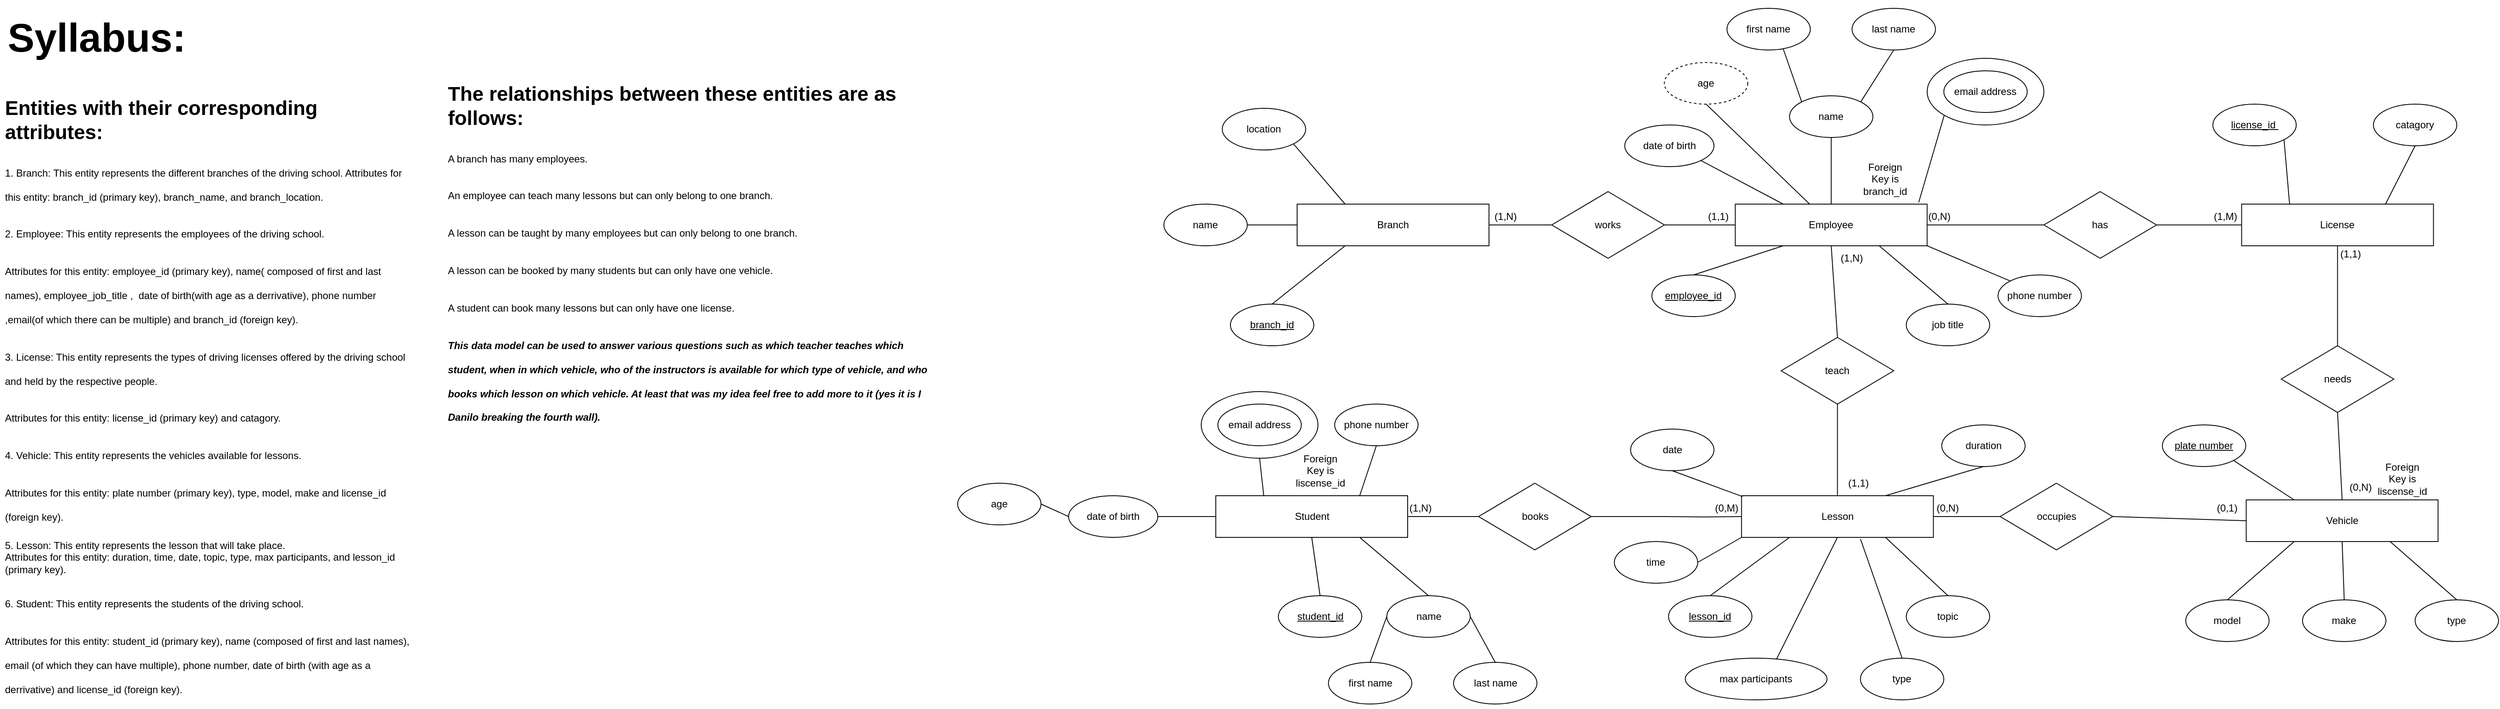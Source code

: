 <mxfile version="22.0.2" type="device">
  <diagram id="R2lEEEUBdFMjLlhIrx00" name="Page-1">
    <mxGraphModel dx="5250" dy="3105" grid="1" gridSize="10" guides="1" tooltips="1" connect="1" arrows="1" fold="1" page="1" pageScale="1" pageWidth="1100" pageHeight="850" math="0" shadow="0" extFonts="Permanent Marker^https://fonts.googleapis.com/css?family=Permanent+Marker">
      <root>
        <mxCell id="0" />
        <mxCell id="1" parent="0" />
        <mxCell id="PbmmIJs7A0wYKSqM8QZ1-18" value="&lt;h1 style=&quot;&quot;&gt;&lt;span style=&quot;background-color: initial;&quot;&gt;&lt;font style=&quot;font-size: 24px;&quot;&gt;Entities with their corresponding attributes:&lt;/font&gt;&lt;/span&gt;&lt;br&gt;&lt;/h1&gt;&lt;h1&gt;&lt;span style=&quot;font-size: 12px; font-weight: 400;&quot;&gt;1.&lt;span style=&quot;&quot;&gt; &lt;/span&gt;Branch: This entity represents the different branches of the driving school. Attributes for this entity: branch_id (primary key), branch_name, and branch_location.&lt;/span&gt;&lt;/h1&gt;&lt;h1&gt;&lt;span style=&quot;font-size: 12px; font-weight: 400;&quot;&gt;2.&lt;span style=&quot;&quot;&gt; &lt;/span&gt;Employee: This entity represents the employees of the driving school.&amp;nbsp;&lt;/span&gt;&lt;/h1&gt;&lt;h1&gt;&lt;span style=&quot;font-size: 12px; font-weight: 400;&quot;&gt;Attributes for this entity: employee_id (primary key), name( composed of first and last names), employee_job_title ,&amp;nbsp; date of birth(with age as a derrivative), phone number ,email(of which there can be multiple) and branch_id (foreign key).&lt;/span&gt;&lt;/h1&gt;&lt;h1&gt;&lt;span style=&quot;font-size: 12px; font-weight: 400;&quot;&gt;3.&lt;span style=&quot;&quot;&gt; &lt;/span&gt;License: This entity represents the types of driving licenses offered by the driving school and held by the respective people.&amp;nbsp;&lt;/span&gt;&lt;/h1&gt;&lt;h1&gt;&lt;span style=&quot;font-size: 12px; font-weight: 400;&quot;&gt;Attributes for this entity: license_id (primary key) and catagory.&lt;/span&gt;&lt;/h1&gt;&lt;h1&gt;&lt;span style=&quot;font-size: 12px; font-weight: 400;&quot;&gt;4.&lt;span style=&quot;&quot;&gt; &lt;/span&gt;Vehicle: This entity represents the vehicles available for lessons.&amp;nbsp;&lt;/span&gt;&lt;/h1&gt;&lt;h1&gt;&lt;span style=&quot;font-size: 12px; font-weight: 400;&quot;&gt;Attributes for this entity: plate number (primary key), type, model, make and license_id (foreign key).&lt;/span&gt;&lt;/h1&gt;&lt;div&gt;&lt;span style=&quot;font-size: 12px; font-weight: 400;&quot;&gt;5. Lesson: This entity represents the lesson that will take place.&lt;/span&gt;&lt;/div&gt;&lt;div&gt;&lt;span style=&quot;font-size: 12px; font-weight: 400;&quot;&gt;Attributes for this entity: duration, time, date, topic, type, max participants, and lesson_id (primary key).&amp;nbsp;&lt;/span&gt;&lt;/div&gt;&lt;h1&gt;&lt;span style=&quot;font-size: 12px; font-weight: 400;&quot;&gt;6.&lt;span style=&quot;&quot;&gt; &lt;/span&gt;Student: This entity represents the students of the driving school.&amp;nbsp;&lt;/span&gt;&lt;/h1&gt;&lt;h1&gt;&lt;span style=&quot;font-size: 12px; font-weight: 400;&quot;&gt;Attributes for this entity: student_id (primary key), name (composed of first and last names), email (of which they can have multiple), phone number, date of birth (with age as a derrivative) and license_id (foreign key).&lt;/span&gt;&lt;/h1&gt;" style="text;html=1;strokeColor=none;fillColor=none;spacing=5;spacingTop=-20;whiteSpace=wrap;overflow=hidden;rounded=0;" parent="1" vertex="1">
          <mxGeometry x="32.5" y="110" width="497.5" height="740" as="geometry" />
        </mxCell>
        <mxCell id="PbmmIJs7A0wYKSqM8QZ1-19" value="&lt;h1 style=&quot;text-align: left;&quot;&gt;The relationships between these entities are as follows:&lt;/h1&gt;&lt;h1 style=&quot;text-align: left;&quot;&gt;&lt;span style=&quot;font-size: 12px; font-weight: 400;&quot;&gt;A branch has many employees.&lt;/span&gt;&lt;/h1&gt;&lt;h1 style=&quot;text-align: left;&quot;&gt;&lt;span style=&quot;font-size: 12px; font-weight: 400;&quot;&gt;An employee can teach many lessons but can only belong to one branch.&lt;/span&gt;&lt;/h1&gt;&lt;h1 style=&quot;text-align: left;&quot;&gt;&lt;span style=&quot;font-size: 12px; font-weight: 400;&quot;&gt;A lesson can be taught by many employees but can only belong to one branch.&lt;/span&gt;&lt;/h1&gt;&lt;h1 style=&quot;text-align: left;&quot;&gt;&lt;span style=&quot;font-size: 12px; font-weight: 400;&quot;&gt;A lesson can be booked by many students but can only have one vehicle.&lt;/span&gt;&lt;/h1&gt;&lt;h1 style=&quot;text-align: left;&quot;&gt;&lt;span style=&quot;font-size: 12px; font-weight: 400;&quot;&gt;A student can book many lessons but can only have one license.&lt;/span&gt;&lt;/h1&gt;&lt;h1 style=&quot;text-align: left;&quot;&gt;&lt;span style=&quot;font-size: 12px;&quot;&gt;&lt;i&gt;This data model can be used to answer various questions such as which teacher teaches which student, when in which vehicle, who of the instructors is available for which type of vehicle, and who books which lesson on which vehicle. At least that was my idea feel free to add more to it (yes it is I Danilo breaking the fourth wall).&lt;/i&gt;&lt;/span&gt;&lt;/h1&gt;" style="text;html=1;strokeColor=none;fillColor=none;align=center;verticalAlign=middle;whiteSpace=wrap;rounded=0;" parent="1" vertex="1">
          <mxGeometry x="567.5" y="80" width="580" height="450" as="geometry" />
        </mxCell>
        <mxCell id="PbmmIJs7A0wYKSqM8QZ1-20" value="&lt;h1 style=&quot;text-align: left;&quot;&gt;&lt;font style=&quot;font-size: 48px;&quot;&gt;Syllabus:&lt;/font&gt;&lt;/h1&gt;" style="text;html=1;strokeColor=none;fillColor=none;align=center;verticalAlign=middle;whiteSpace=wrap;rounded=0;" parent="1" vertex="1">
          <mxGeometry x="32.5" y="10" width="230" height="70" as="geometry" />
        </mxCell>
        <mxCell id="Eazdyq1h2dUuFc-zY29B-1" value="&lt;u&gt;branch_id&lt;/u&gt;" style="ellipse;whiteSpace=wrap;html=1;" vertex="1" parent="1">
          <mxGeometry x="1507" y="365" width="100" height="50" as="geometry" />
        </mxCell>
        <mxCell id="Eazdyq1h2dUuFc-zY29B-2" style="rounded=0;orthogonalLoop=1;jettySize=auto;html=1;exitX=0.25;exitY=1;exitDx=0;exitDy=0;entryX=0.5;entryY=0;entryDx=0;entryDy=0;endArrow=none;endFill=0;" edge="1" parent="1" source="Eazdyq1h2dUuFc-zY29B-3" target="Eazdyq1h2dUuFc-zY29B-1">
          <mxGeometry relative="1" as="geometry" />
        </mxCell>
        <mxCell id="Eazdyq1h2dUuFc-zY29B-3" value="Branch" style="rounded=0;whiteSpace=wrap;html=1;" vertex="1" parent="1">
          <mxGeometry x="1587" y="245" width="230" height="50" as="geometry" />
        </mxCell>
        <mxCell id="Eazdyq1h2dUuFc-zY29B-4" style="rounded=0;orthogonalLoop=1;jettySize=auto;html=1;exitX=1;exitY=0.5;exitDx=0;exitDy=0;endArrow=none;endFill=0;" edge="1" parent="1" source="Eazdyq1h2dUuFc-zY29B-5">
          <mxGeometry relative="1" as="geometry">
            <mxPoint x="1587.25" y="270" as="targetPoint" />
          </mxGeometry>
        </mxCell>
        <mxCell id="Eazdyq1h2dUuFc-zY29B-5" value="name" style="ellipse;whiteSpace=wrap;html=1;" vertex="1" parent="1">
          <mxGeometry x="1427.25" y="245" width="100" height="50" as="geometry" />
        </mxCell>
        <mxCell id="Eazdyq1h2dUuFc-zY29B-6" style="rounded=0;orthogonalLoop=1;jettySize=auto;html=1;exitX=1;exitY=1;exitDx=0;exitDy=0;entryX=0.25;entryY=0;entryDx=0;entryDy=0;endArrow=none;endFill=0;" edge="1" parent="1" source="Eazdyq1h2dUuFc-zY29B-7" target="Eazdyq1h2dUuFc-zY29B-3">
          <mxGeometry relative="1" as="geometry" />
        </mxCell>
        <mxCell id="Eazdyq1h2dUuFc-zY29B-7" value="location" style="ellipse;whiteSpace=wrap;html=1;" vertex="1" parent="1">
          <mxGeometry x="1497.25" y="130" width="100" height="50" as="geometry" />
        </mxCell>
        <mxCell id="Eazdyq1h2dUuFc-zY29B-8" style="edgeStyle=orthogonalEdgeStyle;rounded=0;orthogonalLoop=1;jettySize=auto;html=1;entryX=1;entryY=0.5;entryDx=0;entryDy=0;endArrow=none;endFill=0;exitX=0;exitY=0.5;exitDx=0;exitDy=0;" edge="1" parent="1" target="Eazdyq1h2dUuFc-zY29B-3" source="Eazdyq1h2dUuFc-zY29B-10">
          <mxGeometry relative="1" as="geometry">
            <mxPoint x="1877.25" y="280" as="sourcePoint" />
          </mxGeometry>
        </mxCell>
        <mxCell id="Eazdyq1h2dUuFc-zY29B-9" value="(1,N)" style="text;html=1;strokeColor=none;fillColor=none;align=center;verticalAlign=middle;whiteSpace=wrap;rounded=0;" vertex="1" parent="1">
          <mxGeometry x="1807" y="245" width="60" height="30" as="geometry" />
        </mxCell>
        <mxCell id="Eazdyq1h2dUuFc-zY29B-10" value="works" style="rhombus;whiteSpace=wrap;html=1;" vertex="1" parent="1">
          <mxGeometry x="1892.25" y="230" width="135" height="80" as="geometry" />
        </mxCell>
        <mxCell id="Eazdyq1h2dUuFc-zY29B-13" value="&lt;u&gt;employee_id&lt;/u&gt;" style="ellipse;whiteSpace=wrap;html=1;" vertex="1" parent="1">
          <mxGeometry x="2012.25" y="330" width="100" height="50" as="geometry" />
        </mxCell>
        <mxCell id="Eazdyq1h2dUuFc-zY29B-14" style="rounded=0;orthogonalLoop=1;jettySize=auto;html=1;exitX=0.25;exitY=1;exitDx=0;exitDy=0;entryX=0.5;entryY=0;entryDx=0;entryDy=0;endArrow=none;endFill=0;" edge="1" parent="1" source="Eazdyq1h2dUuFc-zY29B-15" target="Eazdyq1h2dUuFc-zY29B-13">
          <mxGeometry relative="1" as="geometry" />
        </mxCell>
        <mxCell id="Eazdyq1h2dUuFc-zY29B-39" style="edgeStyle=orthogonalEdgeStyle;rounded=0;orthogonalLoop=1;jettySize=auto;html=1;exitX=1;exitY=0.5;exitDx=0;exitDy=0;entryX=0;entryY=0.5;entryDx=0;entryDy=0;endArrow=none;endFill=0;" edge="1" parent="1" source="Eazdyq1h2dUuFc-zY29B-15" target="Eazdyq1h2dUuFc-zY29B-38">
          <mxGeometry relative="1" as="geometry" />
        </mxCell>
        <mxCell id="Eazdyq1h2dUuFc-zY29B-15" value="Employee" style="rounded=0;whiteSpace=wrap;html=1;" vertex="1" parent="1">
          <mxGeometry x="2112.25" y="245" width="230" height="50" as="geometry" />
        </mxCell>
        <mxCell id="Eazdyq1h2dUuFc-zY29B-16" style="rounded=0;orthogonalLoop=1;jettySize=auto;html=1;exitX=0.5;exitY=0;exitDx=0;exitDy=0;endArrow=none;endFill=0;" edge="1" parent="1" source="Eazdyq1h2dUuFc-zY29B-17">
          <mxGeometry relative="1" as="geometry">
            <mxPoint x="2227.25" y="245" as="targetPoint" />
          </mxGeometry>
        </mxCell>
        <mxCell id="Eazdyq1h2dUuFc-zY29B-17" value="name" style="ellipse;whiteSpace=wrap;html=1;" vertex="1" parent="1">
          <mxGeometry x="2177.25" y="115" width="100" height="50" as="geometry" />
        </mxCell>
        <mxCell id="Eazdyq1h2dUuFc-zY29B-18" style="rounded=0;orthogonalLoop=1;jettySize=auto;html=1;exitX=0.5;exitY=0;exitDx=0;exitDy=0;entryX=0.75;entryY=1;entryDx=0;entryDy=0;endArrow=none;endFill=0;" edge="1" parent="1" source="Eazdyq1h2dUuFc-zY29B-19" target="Eazdyq1h2dUuFc-zY29B-15">
          <mxGeometry relative="1" as="geometry" />
        </mxCell>
        <mxCell id="Eazdyq1h2dUuFc-zY29B-19" value="job title" style="ellipse;whiteSpace=wrap;html=1;" vertex="1" parent="1">
          <mxGeometry x="2317.25" y="365" width="100" height="50" as="geometry" />
        </mxCell>
        <mxCell id="Eazdyq1h2dUuFc-zY29B-20" value="Foreign Key is branch_id" style="text;html=1;strokeColor=none;fillColor=none;align=center;verticalAlign=middle;whiteSpace=wrap;rounded=0;" vertex="1" parent="1">
          <mxGeometry x="2262.25" y="200" width="60" height="30" as="geometry" />
        </mxCell>
        <mxCell id="Eazdyq1h2dUuFc-zY29B-21" style="edgeStyle=orthogonalEdgeStyle;rounded=0;orthogonalLoop=1;jettySize=auto;html=1;exitX=1;exitY=0.5;exitDx=0;exitDy=0;entryX=0;entryY=0.5;entryDx=0;entryDy=0;endArrow=none;endFill=0;" edge="1" parent="1" target="Eazdyq1h2dUuFc-zY29B-15" source="Eazdyq1h2dUuFc-zY29B-10">
          <mxGeometry relative="1" as="geometry">
            <mxPoint x="2032.75" y="270" as="sourcePoint" />
          </mxGeometry>
        </mxCell>
        <mxCell id="Eazdyq1h2dUuFc-zY29B-22" value="(1,1)" style="text;html=1;strokeColor=none;fillColor=none;align=center;verticalAlign=middle;whiteSpace=wrap;rounded=0;" vertex="1" parent="1">
          <mxGeometry x="2062.25" y="245" width="60" height="30" as="geometry" />
        </mxCell>
        <mxCell id="Eazdyq1h2dUuFc-zY29B-23" value="(1,N)" style="text;html=1;strokeColor=none;fillColor=none;align=center;verticalAlign=middle;whiteSpace=wrap;rounded=0;" vertex="1" parent="1">
          <mxGeometry x="2222.25" y="295" width="60" height="30" as="geometry" />
        </mxCell>
        <mxCell id="Eazdyq1h2dUuFc-zY29B-24" style="rounded=0;orthogonalLoop=1;jettySize=auto;html=1;exitX=1;exitY=0;exitDx=0;exitDy=0;entryX=0.5;entryY=1;entryDx=0;entryDy=0;endArrow=none;endFill=0;" edge="1" parent="1" source="Eazdyq1h2dUuFc-zY29B-17" target="Eazdyq1h2dUuFc-zY29B-25">
          <mxGeometry relative="1" as="geometry">
            <mxPoint x="2272.75" y="-45" as="targetPoint" />
          </mxGeometry>
        </mxCell>
        <mxCell id="Eazdyq1h2dUuFc-zY29B-25" value="last name" style="ellipse;whiteSpace=wrap;html=1;" vertex="1" parent="1">
          <mxGeometry x="2252.25" y="10" width="100" height="50" as="geometry" />
        </mxCell>
        <mxCell id="Eazdyq1h2dUuFc-zY29B-26" style="rounded=0;orthogonalLoop=1;jettySize=auto;html=1;entryX=0;entryY=0;entryDx=0;entryDy=0;endArrow=none;endFill=0;exitX=0.676;exitY=0.98;exitDx=0;exitDy=0;exitPerimeter=0;" edge="1" parent="1" source="Eazdyq1h2dUuFc-zY29B-27" target="Eazdyq1h2dUuFc-zY29B-17">
          <mxGeometry relative="1" as="geometry">
            <mxPoint x="2172.75" y="-45" as="targetPoint" />
            <mxPoint x="2169.75" y="65" as="sourcePoint" />
          </mxGeometry>
        </mxCell>
        <mxCell id="Eazdyq1h2dUuFc-zY29B-27" value="first name" style="ellipse;whiteSpace=wrap;html=1;" vertex="1" parent="1">
          <mxGeometry x="2102.25" y="10" width="100" height="50" as="geometry" />
        </mxCell>
        <mxCell id="Eazdyq1h2dUuFc-zY29B-28" value="email address" style="ellipse;whiteSpace=wrap;html=1;" vertex="1" parent="1">
          <mxGeometry x="2342.25" y="70" width="140" height="80" as="geometry" />
        </mxCell>
        <mxCell id="Eazdyq1h2dUuFc-zY29B-113" style="rounded=0;orthogonalLoop=1;jettySize=auto;html=1;exitX=0;exitY=0;exitDx=0;exitDy=0;entryX=1;entryY=1;entryDx=0;entryDy=0;endArrow=none;endFill=0;" edge="1" parent="1" source="Eazdyq1h2dUuFc-zY29B-30" target="Eazdyq1h2dUuFc-zY29B-15">
          <mxGeometry relative="1" as="geometry" />
        </mxCell>
        <mxCell id="Eazdyq1h2dUuFc-zY29B-30" value="phone number" style="ellipse;whiteSpace=wrap;html=1;" vertex="1" parent="1">
          <mxGeometry x="2427.25" y="330" width="100" height="50" as="geometry" />
        </mxCell>
        <mxCell id="Eazdyq1h2dUuFc-zY29B-31" value="email address" style="ellipse;whiteSpace=wrap;html=1;" vertex="1" parent="1">
          <mxGeometry x="2362.25" y="85" width="100" height="50" as="geometry" />
        </mxCell>
        <mxCell id="Eazdyq1h2dUuFc-zY29B-32" style="rounded=0;orthogonalLoop=1;jettySize=auto;html=1;exitX=0;exitY=1;exitDx=0;exitDy=0;entryX=0.956;entryY=-0.04;entryDx=0;entryDy=0;entryPerimeter=0;endArrow=none;endFill=0;" edge="1" parent="1" source="Eazdyq1h2dUuFc-zY29B-28" target="Eazdyq1h2dUuFc-zY29B-15">
          <mxGeometry relative="1" as="geometry" />
        </mxCell>
        <mxCell id="Eazdyq1h2dUuFc-zY29B-33" style="rounded=0;orthogonalLoop=1;jettySize=auto;html=1;exitX=0.25;exitY=0;exitDx=0;exitDy=0;entryX=1;entryY=1;entryDx=0;entryDy=0;endArrow=none;endFill=0;" edge="1" parent="1" source="Eazdyq1h2dUuFc-zY29B-15" target="Eazdyq1h2dUuFc-zY29B-34">
          <mxGeometry relative="1" as="geometry">
            <mxPoint x="2077.25" y="-15" as="targetPoint" />
          </mxGeometry>
        </mxCell>
        <mxCell id="Eazdyq1h2dUuFc-zY29B-34" value="date of birth" style="ellipse;whiteSpace=wrap;html=1;" vertex="1" parent="1">
          <mxGeometry x="1979.75" y="150" width="107" height="50" as="geometry" />
        </mxCell>
        <mxCell id="Eazdyq1h2dUuFc-zY29B-35" style="rounded=0;orthogonalLoop=1;jettySize=auto;html=1;exitX=0.5;exitY=1;exitDx=0;exitDy=0;endArrow=none;endFill=0;" edge="1" parent="1" source="Eazdyq1h2dUuFc-zY29B-36" target="Eazdyq1h2dUuFc-zY29B-15">
          <mxGeometry relative="1" as="geometry" />
        </mxCell>
        <mxCell id="Eazdyq1h2dUuFc-zY29B-36" value="age" style="ellipse;whiteSpace=wrap;html=1;dashed=1;" vertex="1" parent="1">
          <mxGeometry x="2027.25" y="75" width="100" height="50" as="geometry" />
        </mxCell>
        <mxCell id="Eazdyq1h2dUuFc-zY29B-38" value="has" style="rhombus;whiteSpace=wrap;html=1;" vertex="1" parent="1">
          <mxGeometry x="2482.25" y="230" width="135" height="80" as="geometry" />
        </mxCell>
        <mxCell id="Eazdyq1h2dUuFc-zY29B-40" value="(0,N)" style="text;html=1;strokeColor=none;fillColor=none;align=center;verticalAlign=middle;whiteSpace=wrap;rounded=0;" vertex="1" parent="1">
          <mxGeometry x="2327.25" y="245" width="60" height="30" as="geometry" />
        </mxCell>
        <mxCell id="Eazdyq1h2dUuFc-zY29B-41" style="rounded=0;orthogonalLoop=1;jettySize=auto;html=1;exitX=1;exitY=1;exitDx=0;exitDy=0;entryX=0.25;entryY=0;entryDx=0;entryDy=0;endArrow=none;endFill=0;" edge="1" parent="1" source="Eazdyq1h2dUuFc-zY29B-42" target="Eazdyq1h2dUuFc-zY29B-43">
          <mxGeometry relative="1" as="geometry" />
        </mxCell>
        <mxCell id="Eazdyq1h2dUuFc-zY29B-42" value="&lt;u&gt;license_id&amp;nbsp;&lt;/u&gt;" style="ellipse;whiteSpace=wrap;html=1;" vertex="1" parent="1">
          <mxGeometry x="2684.75" y="125" width="100" height="50" as="geometry" />
        </mxCell>
        <mxCell id="Eazdyq1h2dUuFc-zY29B-45" style="rounded=0;orthogonalLoop=1;jettySize=auto;html=1;exitX=0;exitY=0.5;exitDx=0;exitDy=0;entryX=1;entryY=0.5;entryDx=0;entryDy=0;endArrow=none;endFill=0;" edge="1" parent="1" source="Eazdyq1h2dUuFc-zY29B-43" target="Eazdyq1h2dUuFc-zY29B-38">
          <mxGeometry relative="1" as="geometry" />
        </mxCell>
        <mxCell id="Eazdyq1h2dUuFc-zY29B-43" value="License" style="rounded=0;whiteSpace=wrap;html=1;" vertex="1" parent="1">
          <mxGeometry x="2719.25" y="245" width="230" height="50" as="geometry" />
        </mxCell>
        <mxCell id="Eazdyq1h2dUuFc-zY29B-46" style="rounded=0;orthogonalLoop=1;jettySize=auto;html=1;exitX=0.5;exitY=1;exitDx=0;exitDy=0;entryX=0.75;entryY=0;entryDx=0;entryDy=0;endArrow=none;endFill=0;" edge="1" parent="1" source="Eazdyq1h2dUuFc-zY29B-44" target="Eazdyq1h2dUuFc-zY29B-43">
          <mxGeometry relative="1" as="geometry" />
        </mxCell>
        <mxCell id="Eazdyq1h2dUuFc-zY29B-44" value="catagory" style="ellipse;whiteSpace=wrap;html=1;" vertex="1" parent="1">
          <mxGeometry x="2877.25" y="125" width="100" height="50" as="geometry" />
        </mxCell>
        <mxCell id="Eazdyq1h2dUuFc-zY29B-48" style="edgeStyle=orthogonalEdgeStyle;rounded=0;orthogonalLoop=1;jettySize=auto;html=1;exitX=0.5;exitY=0;exitDx=0;exitDy=0;entryX=0.5;entryY=1;entryDx=0;entryDy=0;endArrow=none;endFill=0;" edge="1" parent="1" source="Eazdyq1h2dUuFc-zY29B-47" target="Eazdyq1h2dUuFc-zY29B-43">
          <mxGeometry relative="1" as="geometry" />
        </mxCell>
        <mxCell id="Eazdyq1h2dUuFc-zY29B-62" style="rounded=0;orthogonalLoop=1;jettySize=auto;html=1;exitX=0.5;exitY=1;exitDx=0;exitDy=0;entryX=0.5;entryY=0;entryDx=0;entryDy=0;endArrow=none;endFill=0;" edge="1" parent="1" source="Eazdyq1h2dUuFc-zY29B-47" target="Eazdyq1h2dUuFc-zY29B-53">
          <mxGeometry relative="1" as="geometry" />
        </mxCell>
        <mxCell id="Eazdyq1h2dUuFc-zY29B-47" value="needs" style="rhombus;whiteSpace=wrap;html=1;" vertex="1" parent="1">
          <mxGeometry x="2766.75" y="415" width="135" height="80" as="geometry" />
        </mxCell>
        <mxCell id="Eazdyq1h2dUuFc-zY29B-49" value="(1,M)" style="text;html=1;strokeColor=none;fillColor=none;align=center;verticalAlign=middle;whiteSpace=wrap;rounded=0;" vertex="1" parent="1">
          <mxGeometry x="2669.75" y="245" width="60" height="30" as="geometry" />
        </mxCell>
        <mxCell id="Eazdyq1h2dUuFc-zY29B-50" value="(1,1)" style="text;html=1;strokeColor=none;fillColor=none;align=center;verticalAlign=middle;whiteSpace=wrap;rounded=0;" vertex="1" parent="1">
          <mxGeometry x="2819.75" y="290" width="60" height="30" as="geometry" />
        </mxCell>
        <mxCell id="Eazdyq1h2dUuFc-zY29B-51" value="&lt;u&gt;plate number&lt;/u&gt;" style="ellipse;whiteSpace=wrap;html=1;" vertex="1" parent="1">
          <mxGeometry x="2624.25" y="510" width="100" height="50" as="geometry" />
        </mxCell>
        <mxCell id="Eazdyq1h2dUuFc-zY29B-53" value="Vehicle" style="rounded=0;whiteSpace=wrap;html=1;" vertex="1" parent="1">
          <mxGeometry x="2724.75" y="600" width="230" height="50" as="geometry" />
        </mxCell>
        <mxCell id="Eazdyq1h2dUuFc-zY29B-54" style="rounded=0;orthogonalLoop=1;jettySize=auto;html=1;exitX=0.5;exitY=0;exitDx=0;exitDy=0;entryX=0.75;entryY=1;entryDx=0;entryDy=0;endArrow=none;endFill=0;" edge="1" parent="1" source="Eazdyq1h2dUuFc-zY29B-55" target="Eazdyq1h2dUuFc-zY29B-53">
          <mxGeometry relative="1" as="geometry" />
        </mxCell>
        <mxCell id="Eazdyq1h2dUuFc-zY29B-55" value="type" style="ellipse;whiteSpace=wrap;html=1;" vertex="1" parent="1">
          <mxGeometry x="2927.25" y="720" width="100" height="50" as="geometry" />
        </mxCell>
        <mxCell id="Eazdyq1h2dUuFc-zY29B-56" value="Foreign Key is liscense_id" style="text;html=1;strokeColor=none;fillColor=none;align=center;verticalAlign=middle;whiteSpace=wrap;rounded=0;" vertex="1" parent="1">
          <mxGeometry x="2882.25" y="560" width="60" height="30" as="geometry" />
        </mxCell>
        <mxCell id="Eazdyq1h2dUuFc-zY29B-57" value="(0,N)" style="text;html=1;strokeColor=none;fillColor=none;align=center;verticalAlign=middle;whiteSpace=wrap;rounded=0;" vertex="1" parent="1">
          <mxGeometry x="2832.25" y="570" width="60" height="30" as="geometry" />
        </mxCell>
        <mxCell id="Eazdyq1h2dUuFc-zY29B-58" style="rounded=0;orthogonalLoop=1;jettySize=auto;html=1;exitX=0.5;exitY=0;exitDx=0;exitDy=0;entryX=0.5;entryY=1;entryDx=0;entryDy=0;endArrow=none;endFill=0;" edge="1" parent="1" source="Eazdyq1h2dUuFc-zY29B-59" target="Eazdyq1h2dUuFc-zY29B-53">
          <mxGeometry relative="1" as="geometry" />
        </mxCell>
        <mxCell id="Eazdyq1h2dUuFc-zY29B-59" value="make" style="ellipse;whiteSpace=wrap;html=1;" vertex="1" parent="1">
          <mxGeometry x="2792.25" y="720" width="100" height="50" as="geometry" />
        </mxCell>
        <mxCell id="Eazdyq1h2dUuFc-zY29B-60" style="rounded=0;orthogonalLoop=1;jettySize=auto;html=1;exitX=0.5;exitY=0;exitDx=0;exitDy=0;entryX=0.25;entryY=1;entryDx=0;entryDy=0;endArrow=none;endFill=0;" edge="1" parent="1" source="Eazdyq1h2dUuFc-zY29B-61" target="Eazdyq1h2dUuFc-zY29B-53">
          <mxGeometry relative="1" as="geometry" />
        </mxCell>
        <mxCell id="Eazdyq1h2dUuFc-zY29B-61" value="model" style="ellipse;whiteSpace=wrap;html=1;" vertex="1" parent="1">
          <mxGeometry x="2652.25" y="720" width="100" height="50" as="geometry" />
        </mxCell>
        <mxCell id="Eazdyq1h2dUuFc-zY29B-63" value="&lt;u&gt;student_id&lt;/u&gt;" style="ellipse;whiteSpace=wrap;html=1;" vertex="1" parent="1">
          <mxGeometry x="1564.5" y="715" width="100" height="50" as="geometry" />
        </mxCell>
        <mxCell id="Eazdyq1h2dUuFc-zY29B-64" style="rounded=0;orthogonalLoop=1;jettySize=auto;html=1;exitX=0.5;exitY=1;exitDx=0;exitDy=0;entryX=0.5;entryY=0;entryDx=0;entryDy=0;endArrow=none;endFill=0;" edge="1" parent="1" source="Eazdyq1h2dUuFc-zY29B-66" target="Eazdyq1h2dUuFc-zY29B-63">
          <mxGeometry relative="1" as="geometry" />
        </mxCell>
        <mxCell id="Eazdyq1h2dUuFc-zY29B-65" style="edgeStyle=orthogonalEdgeStyle;rounded=0;orthogonalLoop=1;jettySize=auto;html=1;exitX=1;exitY=0.5;exitDx=0;exitDy=0;entryX=0;entryY=0.5;entryDx=0;entryDy=0;endArrow=none;endFill=0;" edge="1" parent="1" source="Eazdyq1h2dUuFc-zY29B-66" target="Eazdyq1h2dUuFc-zY29B-71">
          <mxGeometry relative="1" as="geometry" />
        </mxCell>
        <mxCell id="Eazdyq1h2dUuFc-zY29B-66" value="Student" style="rounded=0;whiteSpace=wrap;html=1;" vertex="1" parent="1">
          <mxGeometry x="1489.5" y="595" width="230" height="50" as="geometry" />
        </mxCell>
        <mxCell id="Eazdyq1h2dUuFc-zY29B-67" style="rounded=0;orthogonalLoop=1;jettySize=auto;html=1;exitX=0.5;exitY=0;exitDx=0;exitDy=0;entryX=0.75;entryY=1;entryDx=0;entryDy=0;endArrow=none;endFill=0;" edge="1" parent="1" source="Eazdyq1h2dUuFc-zY29B-68" target="Eazdyq1h2dUuFc-zY29B-66">
          <mxGeometry relative="1" as="geometry" />
        </mxCell>
        <mxCell id="Eazdyq1h2dUuFc-zY29B-68" value="name" style="ellipse;whiteSpace=wrap;html=1;" vertex="1" parent="1">
          <mxGeometry x="1694.5" y="715" width="100" height="50" as="geometry" />
        </mxCell>
        <mxCell id="Eazdyq1h2dUuFc-zY29B-69" value="Foreign Key is liscense_id" style="text;html=1;strokeColor=none;fillColor=none;align=center;verticalAlign=middle;whiteSpace=wrap;rounded=0;" vertex="1" parent="1">
          <mxGeometry x="1584.5" y="550" width="60" height="30" as="geometry" />
        </mxCell>
        <mxCell id="Eazdyq1h2dUuFc-zY29B-70" style="edgeStyle=orthogonalEdgeStyle;rounded=0;orthogonalLoop=1;jettySize=auto;html=1;exitX=1;exitY=0.5;exitDx=0;exitDy=0;endArrow=none;endFill=0;" edge="1" parent="1" source="Eazdyq1h2dUuFc-zY29B-71">
          <mxGeometry relative="1" as="geometry">
            <mxPoint x="2032.25" y="620" as="targetPoint" />
          </mxGeometry>
        </mxCell>
        <mxCell id="Eazdyq1h2dUuFc-zY29B-71" value="books" style="rhombus;whiteSpace=wrap;html=1;" vertex="1" parent="1">
          <mxGeometry x="1804.5" y="580" width="135" height="80" as="geometry" />
        </mxCell>
        <mxCell id="Eazdyq1h2dUuFc-zY29B-73" value="(1,N)" style="text;html=1;strokeColor=none;fillColor=none;align=center;verticalAlign=middle;whiteSpace=wrap;rounded=0;" vertex="1" parent="1">
          <mxGeometry x="1704.5" y="595" width="60" height="30" as="geometry" />
        </mxCell>
        <mxCell id="Eazdyq1h2dUuFc-zY29B-76" style="rounded=0;orthogonalLoop=1;jettySize=auto;html=1;exitX=0.5;exitY=0;exitDx=0;exitDy=0;entryX=1;entryY=0.5;entryDx=0;entryDy=0;endArrow=none;endFill=0;" edge="1" parent="1" source="Eazdyq1h2dUuFc-zY29B-77" target="Eazdyq1h2dUuFc-zY29B-68">
          <mxGeometry relative="1" as="geometry">
            <mxPoint x="1742" y="725" as="targetPoint" />
          </mxGeometry>
        </mxCell>
        <mxCell id="Eazdyq1h2dUuFc-zY29B-77" value="last name" style="ellipse;whiteSpace=wrap;html=1;" vertex="1" parent="1">
          <mxGeometry x="1774.5" y="795" width="100" height="50" as="geometry" />
        </mxCell>
        <mxCell id="Eazdyq1h2dUuFc-zY29B-78" style="rounded=0;orthogonalLoop=1;jettySize=auto;html=1;exitX=0.5;exitY=0;exitDx=0;exitDy=0;entryX=0;entryY=0.5;entryDx=0;entryDy=0;endArrow=none;endFill=0;" edge="1" parent="1" source="Eazdyq1h2dUuFc-zY29B-79" target="Eazdyq1h2dUuFc-zY29B-68">
          <mxGeometry relative="1" as="geometry">
            <mxPoint x="1644" y="740" as="targetPoint" />
          </mxGeometry>
        </mxCell>
        <mxCell id="Eazdyq1h2dUuFc-zY29B-79" value="first name" style="ellipse;whiteSpace=wrap;html=1;" vertex="1" parent="1">
          <mxGeometry x="1624.5" y="795" width="100" height="50" as="geometry" />
        </mxCell>
        <mxCell id="Eazdyq1h2dUuFc-zY29B-87" style="rounded=0;orthogonalLoop=1;jettySize=auto;html=1;exitX=0.5;exitY=1;exitDx=0;exitDy=0;entryX=0.25;entryY=0;entryDx=0;entryDy=0;endArrow=none;endFill=0;" edge="1" parent="1" source="Eazdyq1h2dUuFc-zY29B-80" target="Eazdyq1h2dUuFc-zY29B-66">
          <mxGeometry relative="1" as="geometry" />
        </mxCell>
        <mxCell id="Eazdyq1h2dUuFc-zY29B-80" value="email address" style="ellipse;whiteSpace=wrap;html=1;" vertex="1" parent="1">
          <mxGeometry x="1472" y="470" width="140" height="80" as="geometry" />
        </mxCell>
        <mxCell id="Eazdyq1h2dUuFc-zY29B-88" style="rounded=0;orthogonalLoop=1;jettySize=auto;html=1;exitX=0.5;exitY=1;exitDx=0;exitDy=0;entryX=0.75;entryY=0;entryDx=0;entryDy=0;endArrow=none;endFill=0;" edge="1" parent="1" source="Eazdyq1h2dUuFc-zY29B-81" target="Eazdyq1h2dUuFc-zY29B-66">
          <mxGeometry relative="1" as="geometry" />
        </mxCell>
        <mxCell id="Eazdyq1h2dUuFc-zY29B-81" value="phone number" style="ellipse;whiteSpace=wrap;html=1;" vertex="1" parent="1">
          <mxGeometry x="1632" y="485" width="100" height="50" as="geometry" />
        </mxCell>
        <mxCell id="Eazdyq1h2dUuFc-zY29B-82" value="email address" style="ellipse;whiteSpace=wrap;html=1;" vertex="1" parent="1">
          <mxGeometry x="1492" y="485" width="100" height="50" as="geometry" />
        </mxCell>
        <mxCell id="Eazdyq1h2dUuFc-zY29B-83" style="rounded=0;orthogonalLoop=1;jettySize=auto;html=1;exitX=1;exitY=0.5;exitDx=0;exitDy=0;entryX=0;entryY=0.5;entryDx=0;entryDy=0;endArrow=none;endFill=0;" edge="1" parent="1" source="Eazdyq1h2dUuFc-zY29B-84" target="Eazdyq1h2dUuFc-zY29B-66">
          <mxGeometry relative="1" as="geometry" />
        </mxCell>
        <mxCell id="Eazdyq1h2dUuFc-zY29B-84" value="date of birth" style="ellipse;whiteSpace=wrap;html=1;" vertex="1" parent="1">
          <mxGeometry x="1313" y="595" width="107" height="50" as="geometry" />
        </mxCell>
        <mxCell id="Eazdyq1h2dUuFc-zY29B-85" value="age" style="ellipse;whiteSpace=wrap;html=1;" vertex="1" parent="1">
          <mxGeometry x="1180" y="580" width="100" height="50" as="geometry" />
        </mxCell>
        <mxCell id="Eazdyq1h2dUuFc-zY29B-86" style="rounded=0;orthogonalLoop=1;jettySize=auto;html=1;exitX=0;exitY=0.5;exitDx=0;exitDy=0;entryX=1;entryY=0.5;entryDx=0;entryDy=0;endArrow=none;endFill=0;" edge="1" parent="1" source="Eazdyq1h2dUuFc-zY29B-84" target="Eazdyq1h2dUuFc-zY29B-85">
          <mxGeometry relative="1" as="geometry">
            <mxPoint x="1532.5" y="725" as="sourcePoint" />
          </mxGeometry>
        </mxCell>
        <mxCell id="Eazdyq1h2dUuFc-zY29B-89" value="&lt;u&gt;lesson_id&lt;/u&gt;" style="ellipse;whiteSpace=wrap;html=1;" vertex="1" parent="1">
          <mxGeometry x="2032.25" y="715" width="100" height="50" as="geometry" />
        </mxCell>
        <mxCell id="Eazdyq1h2dUuFc-zY29B-90" style="rounded=0;orthogonalLoop=1;jettySize=auto;html=1;exitX=0.25;exitY=1;exitDx=0;exitDy=0;entryX=0.5;entryY=0;entryDx=0;entryDy=0;endArrow=none;endFill=0;" edge="1" parent="1" source="Eazdyq1h2dUuFc-zY29B-91" target="Eazdyq1h2dUuFc-zY29B-89">
          <mxGeometry relative="1" as="geometry" />
        </mxCell>
        <mxCell id="Eazdyq1h2dUuFc-zY29B-91" value="Lesson" style="rounded=0;whiteSpace=wrap;html=1;" vertex="1" parent="1">
          <mxGeometry x="2119.75" y="595" width="230" height="50" as="geometry" />
        </mxCell>
        <mxCell id="Eazdyq1h2dUuFc-zY29B-92" value="type" style="ellipse;whiteSpace=wrap;html=1;" vertex="1" parent="1">
          <mxGeometry x="2262.25" y="790" width="100" height="50" as="geometry" />
        </mxCell>
        <mxCell id="Eazdyq1h2dUuFc-zY29B-93" style="rounded=0;orthogonalLoop=1;jettySize=auto;html=1;exitX=0.5;exitY=0;exitDx=0;exitDy=0;entryX=0.75;entryY=1;entryDx=0;entryDy=0;endArrow=none;endFill=0;" edge="1" parent="1" source="Eazdyq1h2dUuFc-zY29B-94" target="Eazdyq1h2dUuFc-zY29B-91">
          <mxGeometry relative="1" as="geometry" />
        </mxCell>
        <mxCell id="Eazdyq1h2dUuFc-zY29B-94" value="topic" style="ellipse;whiteSpace=wrap;html=1;" vertex="1" parent="1">
          <mxGeometry x="2317.25" y="715" width="100" height="50" as="geometry" />
        </mxCell>
        <mxCell id="Eazdyq1h2dUuFc-zY29B-95" style="rounded=0;orthogonalLoop=1;jettySize=auto;html=1;exitX=0.5;exitY=1;exitDx=0;exitDy=0;entryX=0.75;entryY=0;entryDx=0;entryDy=0;endArrow=none;endFill=0;" edge="1" parent="1" source="Eazdyq1h2dUuFc-zY29B-96" target="Eazdyq1h2dUuFc-zY29B-91">
          <mxGeometry relative="1" as="geometry" />
        </mxCell>
        <mxCell id="Eazdyq1h2dUuFc-zY29B-96" value="duration" style="ellipse;whiteSpace=wrap;html=1;" vertex="1" parent="1">
          <mxGeometry x="2359.75" y="510" width="100" height="50" as="geometry" />
        </mxCell>
        <mxCell id="Eazdyq1h2dUuFc-zY29B-97" style="rounded=0;orthogonalLoop=1;jettySize=auto;html=1;exitX=0.5;exitY=1;exitDx=0;exitDy=0;entryX=0.5;entryY=1;entryDx=0;entryDy=0;endArrow=none;endFill=0;" edge="1" parent="1" source="Eazdyq1h2dUuFc-zY29B-98" target="Eazdyq1h2dUuFc-zY29B-91">
          <mxGeometry relative="1" as="geometry">
            <mxPoint x="2018.75" y="595" as="targetPoint" />
          </mxGeometry>
        </mxCell>
        <mxCell id="Eazdyq1h2dUuFc-zY29B-98" value="max participants" style="ellipse;whiteSpace=wrap;html=1;" vertex="1" parent="1">
          <mxGeometry x="2052.25" y="790" width="170" height="50" as="geometry" />
        </mxCell>
        <mxCell id="Eazdyq1h2dUuFc-zY29B-99" style="rounded=0;orthogonalLoop=1;jettySize=auto;html=1;exitX=0.5;exitY=1;exitDx=0;exitDy=0;entryX=0.812;entryY=0.036;entryDx=0;entryDy=0;endArrow=none;endFill=0;entryPerimeter=0;" edge="1" parent="1" source="Eazdyq1h2dUuFc-zY29B-100" target="Eazdyq1h2dUuFc-zY29B-107">
          <mxGeometry relative="1" as="geometry" />
        </mxCell>
        <mxCell id="Eazdyq1h2dUuFc-zY29B-100" value="date" style="ellipse;whiteSpace=wrap;html=1;" vertex="1" parent="1">
          <mxGeometry x="1986.75" y="515" width="100" height="50" as="geometry" />
        </mxCell>
        <mxCell id="Eazdyq1h2dUuFc-zY29B-101" style="edgeStyle=orthogonalEdgeStyle;rounded=0;orthogonalLoop=1;jettySize=auto;html=1;exitX=0;exitY=0.5;exitDx=0;exitDy=0;entryX=1;entryY=0.5;entryDx=0;entryDy=0;endArrow=none;endFill=0;" edge="1" parent="1" source="Eazdyq1h2dUuFc-zY29B-102" target="Eazdyq1h2dUuFc-zY29B-91">
          <mxGeometry relative="1" as="geometry" />
        </mxCell>
        <mxCell id="Eazdyq1h2dUuFc-zY29B-111" style="rounded=0;orthogonalLoop=1;jettySize=auto;html=1;exitX=1;exitY=0.5;exitDx=0;exitDy=0;entryX=0;entryY=0.5;entryDx=0;entryDy=0;endArrow=none;endFill=0;" edge="1" parent="1" source="Eazdyq1h2dUuFc-zY29B-102" target="Eazdyq1h2dUuFc-zY29B-53">
          <mxGeometry relative="1" as="geometry" />
        </mxCell>
        <mxCell id="Eazdyq1h2dUuFc-zY29B-102" value="occupies" style="rhombus;whiteSpace=wrap;html=1;" vertex="1" parent="1">
          <mxGeometry x="2429.75" y="580" width="135" height="80" as="geometry" />
        </mxCell>
        <mxCell id="Eazdyq1h2dUuFc-zY29B-103" value="(0,N)" style="text;html=1;strokeColor=none;fillColor=none;align=center;verticalAlign=middle;whiteSpace=wrap;rounded=0;" vertex="1" parent="1">
          <mxGeometry x="2337.25" y="595" width="60" height="30" as="geometry" />
        </mxCell>
        <mxCell id="Eazdyq1h2dUuFc-zY29B-104" value="(1,1)" style="text;html=1;strokeColor=none;fillColor=none;align=center;verticalAlign=middle;whiteSpace=wrap;rounded=0;" vertex="1" parent="1">
          <mxGeometry x="2229.75" y="565" width="60" height="30" as="geometry" />
        </mxCell>
        <mxCell id="Eazdyq1h2dUuFc-zY29B-105" style="rounded=0;orthogonalLoop=1;jettySize=auto;html=1;exitX=0.5;exitY=0;exitDx=0;exitDy=0;entryX=0.62;entryY=1.04;entryDx=0;entryDy=0;entryPerimeter=0;endArrow=none;endFill=0;" edge="1" parent="1" source="Eazdyq1h2dUuFc-zY29B-92" target="Eazdyq1h2dUuFc-zY29B-91">
          <mxGeometry relative="1" as="geometry" />
        </mxCell>
        <mxCell id="Eazdyq1h2dUuFc-zY29B-106" style="edgeStyle=orthogonalEdgeStyle;rounded=0;orthogonalLoop=1;jettySize=auto;html=1;exitX=1;exitY=0.5;exitDx=0;exitDy=0;entryX=0;entryY=0.5;entryDx=0;entryDy=0;endArrow=none;endFill=0;" edge="1" parent="1" target="Eazdyq1h2dUuFc-zY29B-91">
          <mxGeometry relative="1" as="geometry">
            <mxPoint x="2027.75" y="620" as="sourcePoint" />
          </mxGeometry>
        </mxCell>
        <mxCell id="Eazdyq1h2dUuFc-zY29B-107" value="(0,M)" style="text;html=1;strokeColor=none;fillColor=none;align=center;verticalAlign=middle;whiteSpace=wrap;rounded=0;" vertex="1" parent="1">
          <mxGeometry x="2072.25" y="595" width="60" height="30" as="geometry" />
        </mxCell>
        <mxCell id="Eazdyq1h2dUuFc-zY29B-112" style="rounded=0;orthogonalLoop=1;jettySize=auto;html=1;exitX=1;exitY=0.5;exitDx=0;exitDy=0;entryX=0;entryY=1;entryDx=0;entryDy=0;endArrow=none;endFill=0;" edge="1" parent="1" source="Eazdyq1h2dUuFc-zY29B-108" target="Eazdyq1h2dUuFc-zY29B-91">
          <mxGeometry relative="1" as="geometry" />
        </mxCell>
        <mxCell id="Eazdyq1h2dUuFc-zY29B-108" value="time" style="ellipse;whiteSpace=wrap;html=1;" vertex="1" parent="1">
          <mxGeometry x="1967.25" y="650" width="100" height="50" as="geometry" />
        </mxCell>
        <mxCell id="Eazdyq1h2dUuFc-zY29B-110" style="rounded=0;orthogonalLoop=1;jettySize=auto;html=1;exitX=1;exitY=1;exitDx=0;exitDy=0;entryX=0.25;entryY=0;entryDx=0;entryDy=0;endArrow=none;endFill=0;" edge="1" parent="1" source="Eazdyq1h2dUuFc-zY29B-51" target="Eazdyq1h2dUuFc-zY29B-53">
          <mxGeometry relative="1" as="geometry" />
        </mxCell>
        <mxCell id="Eazdyq1h2dUuFc-zY29B-116" style="rounded=0;orthogonalLoop=1;jettySize=auto;html=1;exitX=0.5;exitY=0;exitDx=0;exitDy=0;entryX=0.5;entryY=1;entryDx=0;entryDy=0;endArrow=none;endFill=0;" edge="1" parent="1" source="Eazdyq1h2dUuFc-zY29B-114" target="Eazdyq1h2dUuFc-zY29B-15">
          <mxGeometry relative="1" as="geometry" />
        </mxCell>
        <mxCell id="Eazdyq1h2dUuFc-zY29B-119" style="edgeStyle=orthogonalEdgeStyle;rounded=0;orthogonalLoop=1;jettySize=auto;html=1;exitX=0.5;exitY=1;exitDx=0;exitDy=0;entryX=0.5;entryY=0;entryDx=0;entryDy=0;endArrow=none;endFill=0;" edge="1" parent="1" source="Eazdyq1h2dUuFc-zY29B-114" target="Eazdyq1h2dUuFc-zY29B-91">
          <mxGeometry relative="1" as="geometry" />
        </mxCell>
        <mxCell id="Eazdyq1h2dUuFc-zY29B-114" value="teach" style="rhombus;whiteSpace=wrap;html=1;" vertex="1" parent="1">
          <mxGeometry x="2167.25" y="405" width="135" height="80" as="geometry" />
        </mxCell>
        <mxCell id="Eazdyq1h2dUuFc-zY29B-120" value="(0,1)" style="text;html=1;strokeColor=none;fillColor=none;align=center;verticalAlign=middle;whiteSpace=wrap;rounded=0;" vertex="1" parent="1">
          <mxGeometry x="2672.25" y="595" width="60" height="30" as="geometry" />
        </mxCell>
      </root>
    </mxGraphModel>
  </diagram>
</mxfile>
